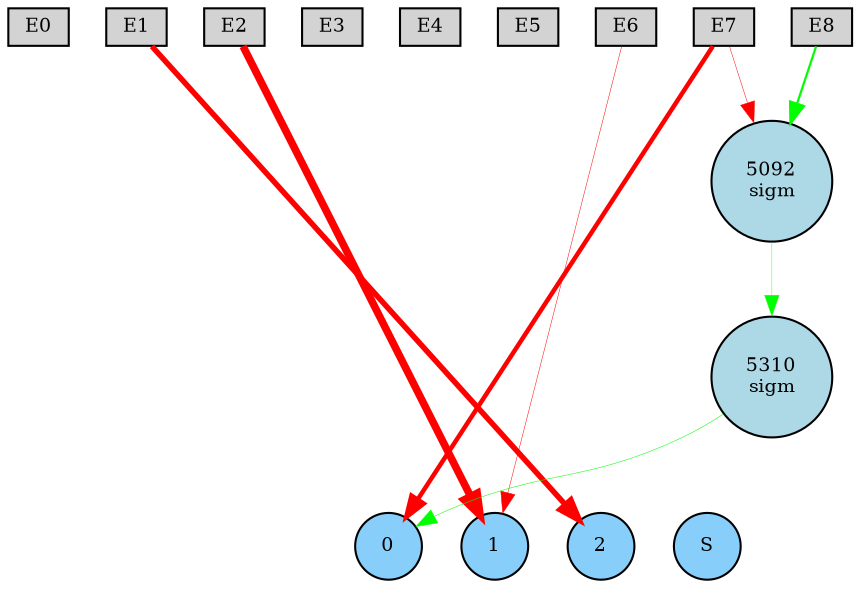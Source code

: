 digraph {
	node [fontsize=9 height=0.2 shape=circle width=0.2]
	subgraph inputs {
		node [shape=box style=filled]
		rank=source
		E0 [fillcolor=lightgray]
		E1 [fillcolor=lightgray]
		E0 -> E1 [style=invis]
		E2 [fillcolor=lightgray]
		E1 -> E2 [style=invis]
		E3 [fillcolor=lightgray]
		E2 -> E3 [style=invis]
		E4 [fillcolor=lightgray]
		E3 -> E4 [style=invis]
		E5 [fillcolor=lightgray]
		E4 -> E5 [style=invis]
		E6 [fillcolor=lightgray]
		E5 -> E6 [style=invis]
		E7 [fillcolor=lightgray]
		E6 -> E7 [style=invis]
		E8 [fillcolor=lightgray]
		E7 -> E8 [style=invis]
	}
	subgraph outputs {
		node [style=filled]
		rank=sink
		0 [fillcolor=lightskyblue fontsize=9 height=0.2 shape=circle width=0.2]
		1 [fillcolor=lightskyblue fontsize=9 height=0.2 shape=circle width=0.2]
		0 -> 1 [style=invis]
		2 [fillcolor=lightskyblue fontsize=9 height=0.2 shape=circle width=0.2]
		1 -> 2 [style=invis]
		S [fillcolor=lightskyblue fontsize=9 height=0.2 shape=circle width=0.2]
		2 -> S [style=invis]
	}
	5092 [label="5092
sigm" fillcolor=lightblue style=filled]
	5310 [label="5310
sigm" fillcolor=lightblue style=filled]
	E2 -> 1 [color=red penwidth=3.6431136007402536 style=solid]
	E1 -> 2 [color=red penwidth=2.666068534971366 style=solid]
	E7 -> 0 [color=red penwidth=2.167029990770549 style=solid]
	E7 -> 5092 [color=red penwidth=0.22913265173734235 style=solid]
	E8 -> 5092 [color=green penwidth=1.0655263058638265 style=solid]
	E6 -> 1 [color=red penwidth=0.2350225748781441 style=solid]
	5092 -> 5310 [color=green penwidth=0.18265045353871917 style=solid]
	5310 -> 0 [color=green penwidth=0.24800633974181882 style=solid]
}
